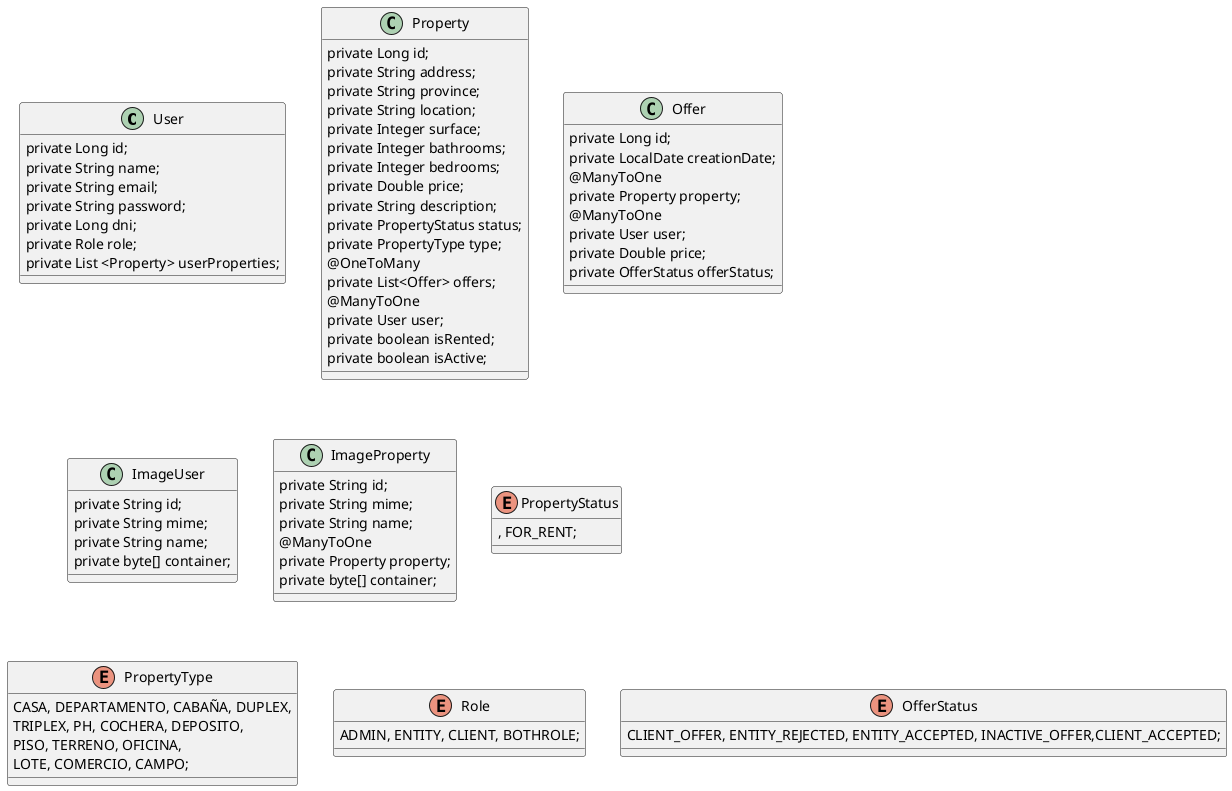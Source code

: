 @startuml
'https://plantuml.com/class-diagram

class User {

    private Long id;
    private String name;
    private String email;
    private String password;
    private Long dni;
    private Role role;
    private List <Property> userProperties;
       }
class Property {
        private Long id;
        private String address;
        private String province;
        private String location;
        private Integer surface;
        private Integer bathrooms;
        private Integer bedrooms;
        private Double price;
        private String description;
        private PropertyStatus status;
        private PropertyType type;
        @OneToMany
        private List<Offer> offers;
        @ManyToOne
        private User user;
        private boolean isRented;
        private boolean isActive;
        }
class Offer {
    private Long id;
    private LocalDate creationDate;
    @ManyToOne
    private Property property;
    @ManyToOne
    private User user;
    private Double price;
    private OfferStatus offerStatus;
    }
class ImageUser {
    private String id;
    private String mime;
    private String name;
    private byte[] container;
                }
class ImageProperty {
    private String id;
    private String mime;
    private String name;
    @ManyToOne
    private Property property;
    private byte[] container;
    }

enum PropertyStatus {
    , FOR_RENT;
}
enum PropertyType {
    CASA, DEPARTAMENTO, CABAÑA, DUPLEX,
    TRIPLEX, PH, COCHERA, DEPOSITO,
    PISO, TERRENO, OFICINA,
    LOTE, COMERCIO, CAMPO;
}
enum Role {
    ADMIN, ENTITY, CLIENT, BOTHROLE;
}
enum OfferStatus {
    CLIENT_OFFER, ENTITY_REJECTED, ENTITY_ACCEPTED, INACTIVE_OFFER,CLIENT_ACCEPTED;
}



@enduml